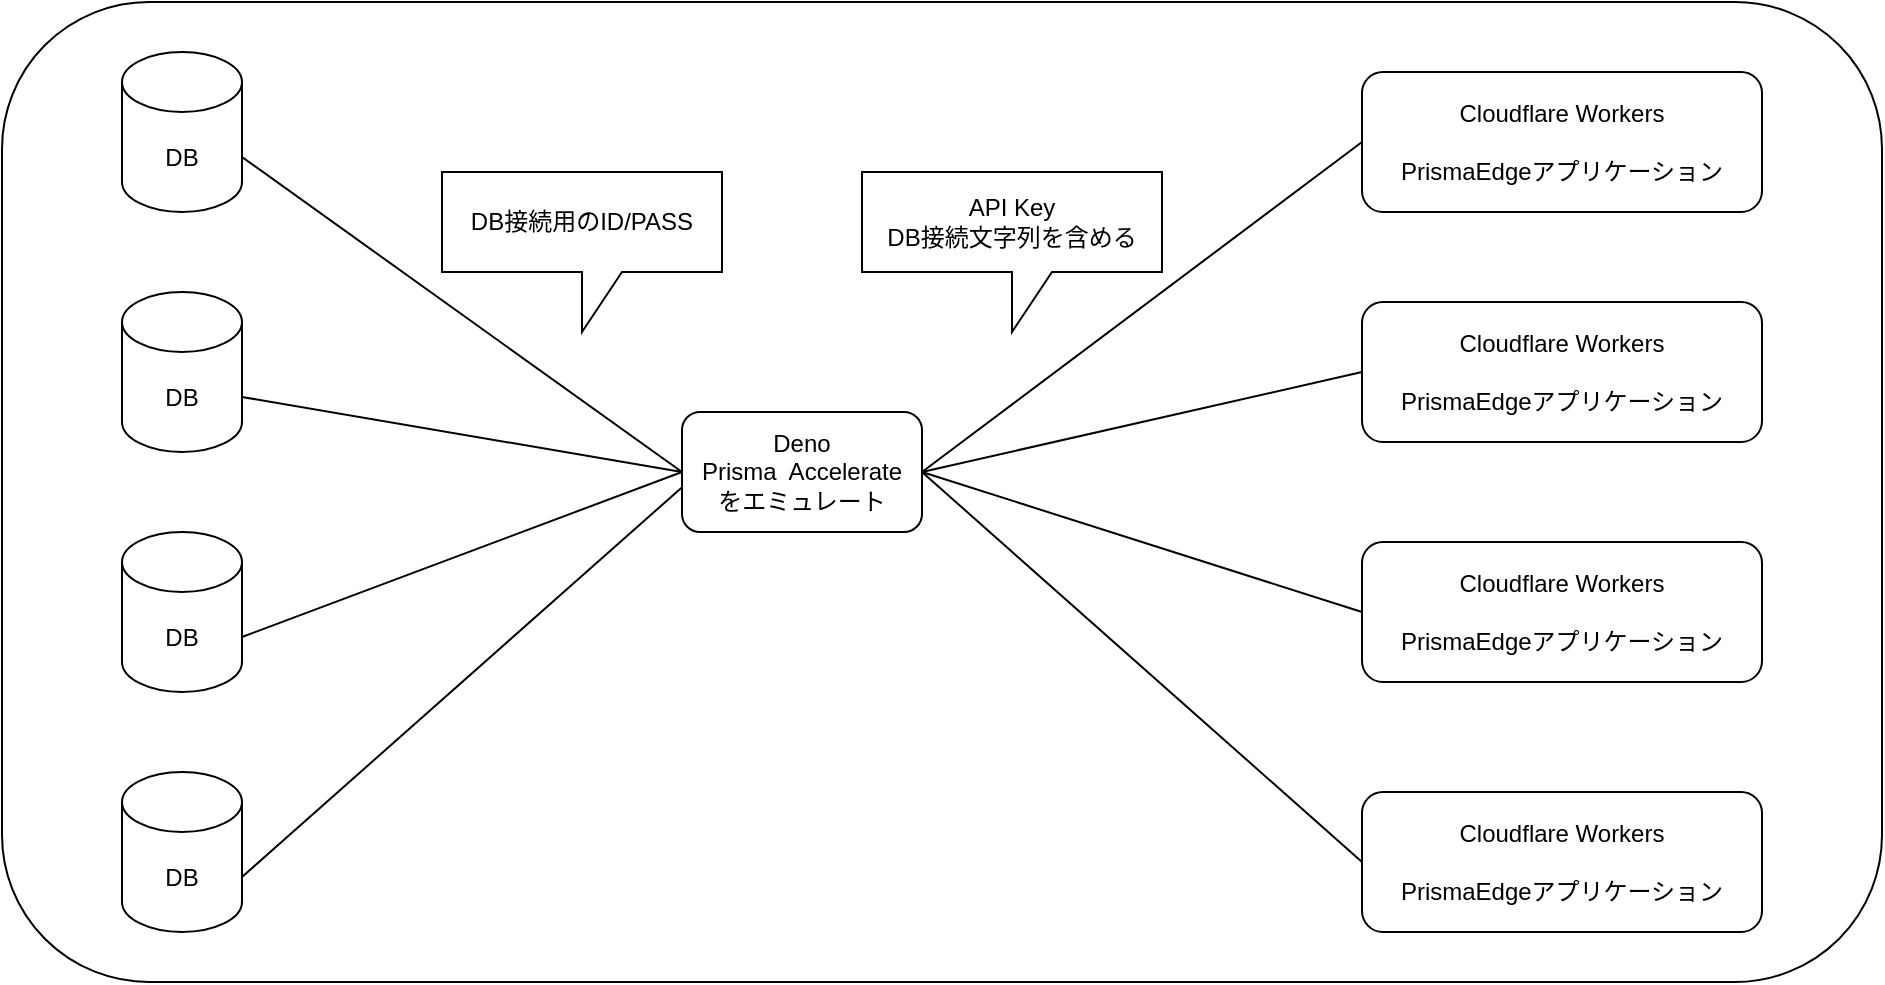 <mxfile>
    <diagram id="sASE9WcuDO3cfZ1yfAOC" name="ページ1">
        <mxGraphModel dx="3560" dy="1228" grid="1" gridSize="10" guides="1" tooltips="1" connect="1" arrows="1" fold="1" page="1" pageScale="1" pageWidth="827" pageHeight="1169" math="0" shadow="0">
            <root>
                <mxCell id="0"/>
                <mxCell id="1" parent="0"/>
                <mxCell id="29" value="" style="rounded=1;whiteSpace=wrap;html=1;" parent="1" vertex="1">
                    <mxGeometry x="-80" y="45" width="940" height="490" as="geometry"/>
                </mxCell>
                <mxCell id="3" value="Cloudflare Workers&lt;br&gt;&lt;br&gt;PrismaEdgeアプリケーション&lt;br&gt;" style="rounded=1;whiteSpace=wrap;html=1;" parent="1" vertex="1">
                    <mxGeometry x="600" y="80" width="200" height="70" as="geometry"/>
                </mxCell>
                <mxCell id="7" value="DB" style="shape=cylinder3;whiteSpace=wrap;html=1;boundedLbl=1;backgroundOutline=1;size=15;" parent="1" vertex="1">
                    <mxGeometry x="-20" y="310" width="60" height="80" as="geometry"/>
                </mxCell>
                <mxCell id="8" value="DB" style="shape=cylinder3;whiteSpace=wrap;html=1;boundedLbl=1;backgroundOutline=1;size=15;" parent="1" vertex="1">
                    <mxGeometry x="-20" y="190" width="60" height="80" as="geometry"/>
                </mxCell>
                <mxCell id="9" value="DB" style="shape=cylinder3;whiteSpace=wrap;html=1;boundedLbl=1;backgroundOutline=1;size=15;" parent="1" vertex="1">
                    <mxGeometry x="-20" y="70" width="60" height="80" as="geometry"/>
                </mxCell>
                <mxCell id="10" value="DB" style="shape=cylinder3;whiteSpace=wrap;html=1;boundedLbl=1;backgroundOutline=1;size=15;" parent="1" vertex="1">
                    <mxGeometry x="-20" y="430" width="60" height="80" as="geometry"/>
                </mxCell>
                <mxCell id="11" value="Deno&lt;br&gt;Prisma&amp;nbsp; Accelerate&lt;br&gt;をエミュレート" style="rounded=1;whiteSpace=wrap;html=1;" parent="1" vertex="1">
                    <mxGeometry x="260" y="250" width="120" height="60" as="geometry"/>
                </mxCell>
                <mxCell id="12" value="Cloudflare Workers&lt;br&gt;&lt;br&gt;PrismaEdgeアプリケーション&lt;br&gt;" style="rounded=1;whiteSpace=wrap;html=1;" parent="1" vertex="1">
                    <mxGeometry x="600" y="195" width="200" height="70" as="geometry"/>
                </mxCell>
                <mxCell id="13" value="Cloudflare Workers&lt;br&gt;&lt;br&gt;PrismaEdgeアプリケーション&lt;br&gt;" style="rounded=1;whiteSpace=wrap;html=1;" parent="1" vertex="1">
                    <mxGeometry x="600" y="315" width="200" height="70" as="geometry"/>
                </mxCell>
                <mxCell id="14" value="Cloudflare Workers&lt;br&gt;&lt;br&gt;PrismaEdgeアプリケーション&lt;br&gt;" style="rounded=1;whiteSpace=wrap;html=1;" parent="1" vertex="1">
                    <mxGeometry x="600" y="440" width="200" height="70" as="geometry"/>
                </mxCell>
                <mxCell id="19" value="" style="endArrow=none;html=1;entryX=0;entryY=0.5;entryDx=0;entryDy=0;exitX=1;exitY=0.5;exitDx=0;exitDy=0;" parent="1" source="11" target="3" edge="1">
                    <mxGeometry width="50" height="50" relative="1" as="geometry">
                        <mxPoint x="350" y="190" as="sourcePoint"/>
                        <mxPoint x="400" y="140" as="targetPoint"/>
                    </mxGeometry>
                </mxCell>
                <mxCell id="20" value="" style="endArrow=none;html=1;entryX=0;entryY=0.5;entryDx=0;entryDy=0;" parent="1" target="12" edge="1">
                    <mxGeometry width="50" height="50" relative="1" as="geometry">
                        <mxPoint x="380" y="280" as="sourcePoint"/>
                        <mxPoint x="450" y="125" as="targetPoint"/>
                    </mxGeometry>
                </mxCell>
                <mxCell id="21" value="" style="endArrow=none;html=1;entryX=0;entryY=0.5;entryDx=0;entryDy=0;exitX=1;exitY=0.5;exitDx=0;exitDy=0;" parent="1" source="11" target="13" edge="1">
                    <mxGeometry width="50" height="50" relative="1" as="geometry">
                        <mxPoint x="390" y="280" as="sourcePoint"/>
                        <mxPoint x="460" y="135" as="targetPoint"/>
                    </mxGeometry>
                </mxCell>
                <mxCell id="22" value="" style="endArrow=none;html=1;entryX=0;entryY=0.5;entryDx=0;entryDy=0;" parent="1" target="14" edge="1">
                    <mxGeometry width="50" height="50" relative="1" as="geometry">
                        <mxPoint x="380" y="280" as="sourcePoint"/>
                        <mxPoint x="470" y="145" as="targetPoint"/>
                    </mxGeometry>
                </mxCell>
                <mxCell id="23" value="" style="endArrow=none;html=1;entryX=1;entryY=0;entryDx=0;entryDy=52.5;entryPerimeter=0;exitX=0;exitY=0.5;exitDx=0;exitDy=0;" parent="1" source="11" target="9" edge="1">
                    <mxGeometry width="50" height="50" relative="1" as="geometry">
                        <mxPoint x="390" y="600" as="sourcePoint"/>
                        <mxPoint x="440" y="550" as="targetPoint"/>
                    </mxGeometry>
                </mxCell>
                <mxCell id="24" value="" style="endArrow=none;html=1;entryX=1;entryY=0;entryDx=0;entryDy=52.5;entryPerimeter=0;" parent="1" target="8" edge="1">
                    <mxGeometry width="50" height="50" relative="1" as="geometry">
                        <mxPoint x="260" y="280" as="sourcePoint"/>
                        <mxPoint x="200" y="142.5" as="targetPoint"/>
                    </mxGeometry>
                </mxCell>
                <mxCell id="25" value="" style="endArrow=none;html=1;entryX=1;entryY=0;entryDx=0;entryDy=52.5;entryPerimeter=0;exitX=0;exitY=0.5;exitDx=0;exitDy=0;" parent="1" source="11" target="7" edge="1">
                    <mxGeometry width="50" height="50" relative="1" as="geometry">
                        <mxPoint x="270" y="290" as="sourcePoint"/>
                        <mxPoint x="200" y="262.5" as="targetPoint"/>
                    </mxGeometry>
                </mxCell>
                <mxCell id="26" value="" style="endArrow=none;html=1;entryX=1;entryY=0;entryDx=0;entryDy=52.5;entryPerimeter=0;exitX=-0.002;exitY=0.631;exitDx=0;exitDy=0;exitPerimeter=0;" parent="1" source="11" target="10" edge="1">
                    <mxGeometry width="50" height="50" relative="1" as="geometry">
                        <mxPoint x="280" y="300" as="sourcePoint"/>
                        <mxPoint x="210" y="272.5" as="targetPoint"/>
                    </mxGeometry>
                </mxCell>
                <mxCell id="32" value="DB接続用のID/PASS" style="shape=callout;whiteSpace=wrap;html=1;perimeter=calloutPerimeter;" vertex="1" parent="1">
                    <mxGeometry x="140" y="130" width="140" height="80" as="geometry"/>
                </mxCell>
                <mxCell id="33" value="API Key&lt;br&gt;DB接続文字列を含める" style="shape=callout;whiteSpace=wrap;html=1;perimeter=calloutPerimeter;rounded=0;" vertex="1" parent="1">
                    <mxGeometry x="350" y="130" width="150" height="80" as="geometry"/>
                </mxCell>
            </root>
        </mxGraphModel>
    </diagram>
</mxfile>
